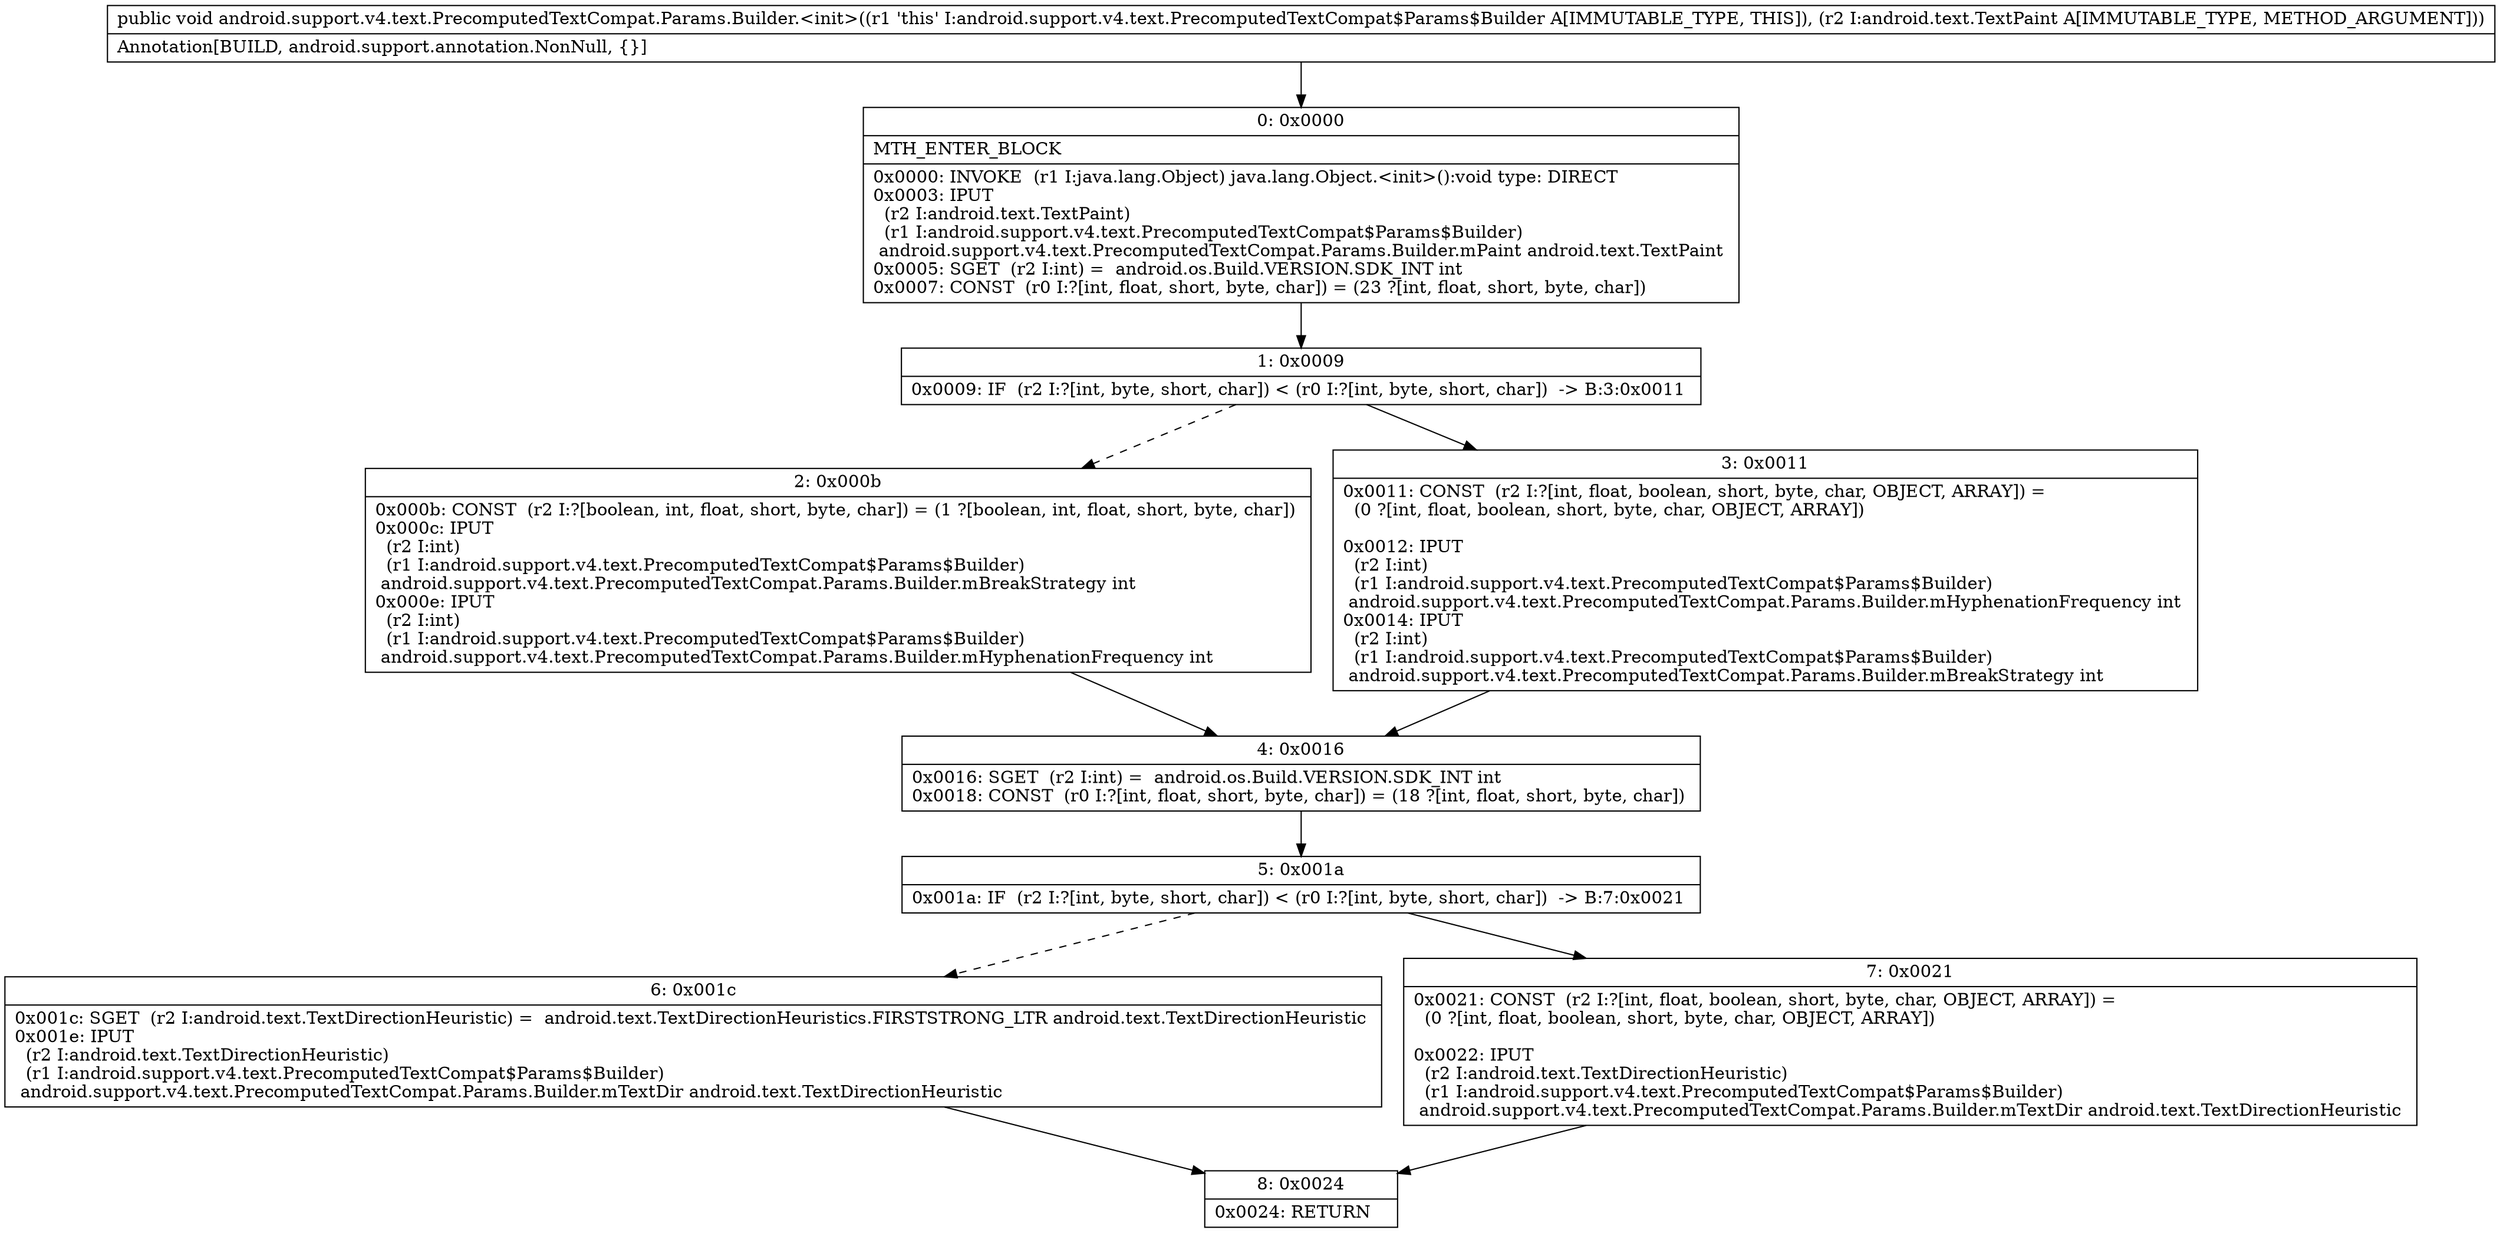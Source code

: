 digraph "CFG forandroid.support.v4.text.PrecomputedTextCompat.Params.Builder.\<init\>(Landroid\/text\/TextPaint;)V" {
Node_0 [shape=record,label="{0\:\ 0x0000|MTH_ENTER_BLOCK\l|0x0000: INVOKE  (r1 I:java.lang.Object) java.lang.Object.\<init\>():void type: DIRECT \l0x0003: IPUT  \l  (r2 I:android.text.TextPaint)\l  (r1 I:android.support.v4.text.PrecomputedTextCompat$Params$Builder)\l android.support.v4.text.PrecomputedTextCompat.Params.Builder.mPaint android.text.TextPaint \l0x0005: SGET  (r2 I:int) =  android.os.Build.VERSION.SDK_INT int \l0x0007: CONST  (r0 I:?[int, float, short, byte, char]) = (23 ?[int, float, short, byte, char]) \l}"];
Node_1 [shape=record,label="{1\:\ 0x0009|0x0009: IF  (r2 I:?[int, byte, short, char]) \< (r0 I:?[int, byte, short, char])  \-\> B:3:0x0011 \l}"];
Node_2 [shape=record,label="{2\:\ 0x000b|0x000b: CONST  (r2 I:?[boolean, int, float, short, byte, char]) = (1 ?[boolean, int, float, short, byte, char]) \l0x000c: IPUT  \l  (r2 I:int)\l  (r1 I:android.support.v4.text.PrecomputedTextCompat$Params$Builder)\l android.support.v4.text.PrecomputedTextCompat.Params.Builder.mBreakStrategy int \l0x000e: IPUT  \l  (r2 I:int)\l  (r1 I:android.support.v4.text.PrecomputedTextCompat$Params$Builder)\l android.support.v4.text.PrecomputedTextCompat.Params.Builder.mHyphenationFrequency int \l}"];
Node_3 [shape=record,label="{3\:\ 0x0011|0x0011: CONST  (r2 I:?[int, float, boolean, short, byte, char, OBJECT, ARRAY]) = \l  (0 ?[int, float, boolean, short, byte, char, OBJECT, ARRAY])\l \l0x0012: IPUT  \l  (r2 I:int)\l  (r1 I:android.support.v4.text.PrecomputedTextCompat$Params$Builder)\l android.support.v4.text.PrecomputedTextCompat.Params.Builder.mHyphenationFrequency int \l0x0014: IPUT  \l  (r2 I:int)\l  (r1 I:android.support.v4.text.PrecomputedTextCompat$Params$Builder)\l android.support.v4.text.PrecomputedTextCompat.Params.Builder.mBreakStrategy int \l}"];
Node_4 [shape=record,label="{4\:\ 0x0016|0x0016: SGET  (r2 I:int) =  android.os.Build.VERSION.SDK_INT int \l0x0018: CONST  (r0 I:?[int, float, short, byte, char]) = (18 ?[int, float, short, byte, char]) \l}"];
Node_5 [shape=record,label="{5\:\ 0x001a|0x001a: IF  (r2 I:?[int, byte, short, char]) \< (r0 I:?[int, byte, short, char])  \-\> B:7:0x0021 \l}"];
Node_6 [shape=record,label="{6\:\ 0x001c|0x001c: SGET  (r2 I:android.text.TextDirectionHeuristic) =  android.text.TextDirectionHeuristics.FIRSTSTRONG_LTR android.text.TextDirectionHeuristic \l0x001e: IPUT  \l  (r2 I:android.text.TextDirectionHeuristic)\l  (r1 I:android.support.v4.text.PrecomputedTextCompat$Params$Builder)\l android.support.v4.text.PrecomputedTextCompat.Params.Builder.mTextDir android.text.TextDirectionHeuristic \l}"];
Node_7 [shape=record,label="{7\:\ 0x0021|0x0021: CONST  (r2 I:?[int, float, boolean, short, byte, char, OBJECT, ARRAY]) = \l  (0 ?[int, float, boolean, short, byte, char, OBJECT, ARRAY])\l \l0x0022: IPUT  \l  (r2 I:android.text.TextDirectionHeuristic)\l  (r1 I:android.support.v4.text.PrecomputedTextCompat$Params$Builder)\l android.support.v4.text.PrecomputedTextCompat.Params.Builder.mTextDir android.text.TextDirectionHeuristic \l}"];
Node_8 [shape=record,label="{8\:\ 0x0024|0x0024: RETURN   \l}"];
MethodNode[shape=record,label="{public void android.support.v4.text.PrecomputedTextCompat.Params.Builder.\<init\>((r1 'this' I:android.support.v4.text.PrecomputedTextCompat$Params$Builder A[IMMUTABLE_TYPE, THIS]), (r2 I:android.text.TextPaint A[IMMUTABLE_TYPE, METHOD_ARGUMENT]))  | Annotation[BUILD, android.support.annotation.NonNull, \{\}]\l}"];
MethodNode -> Node_0;
Node_0 -> Node_1;
Node_1 -> Node_2[style=dashed];
Node_1 -> Node_3;
Node_2 -> Node_4;
Node_3 -> Node_4;
Node_4 -> Node_5;
Node_5 -> Node_6[style=dashed];
Node_5 -> Node_7;
Node_6 -> Node_8;
Node_7 -> Node_8;
}

